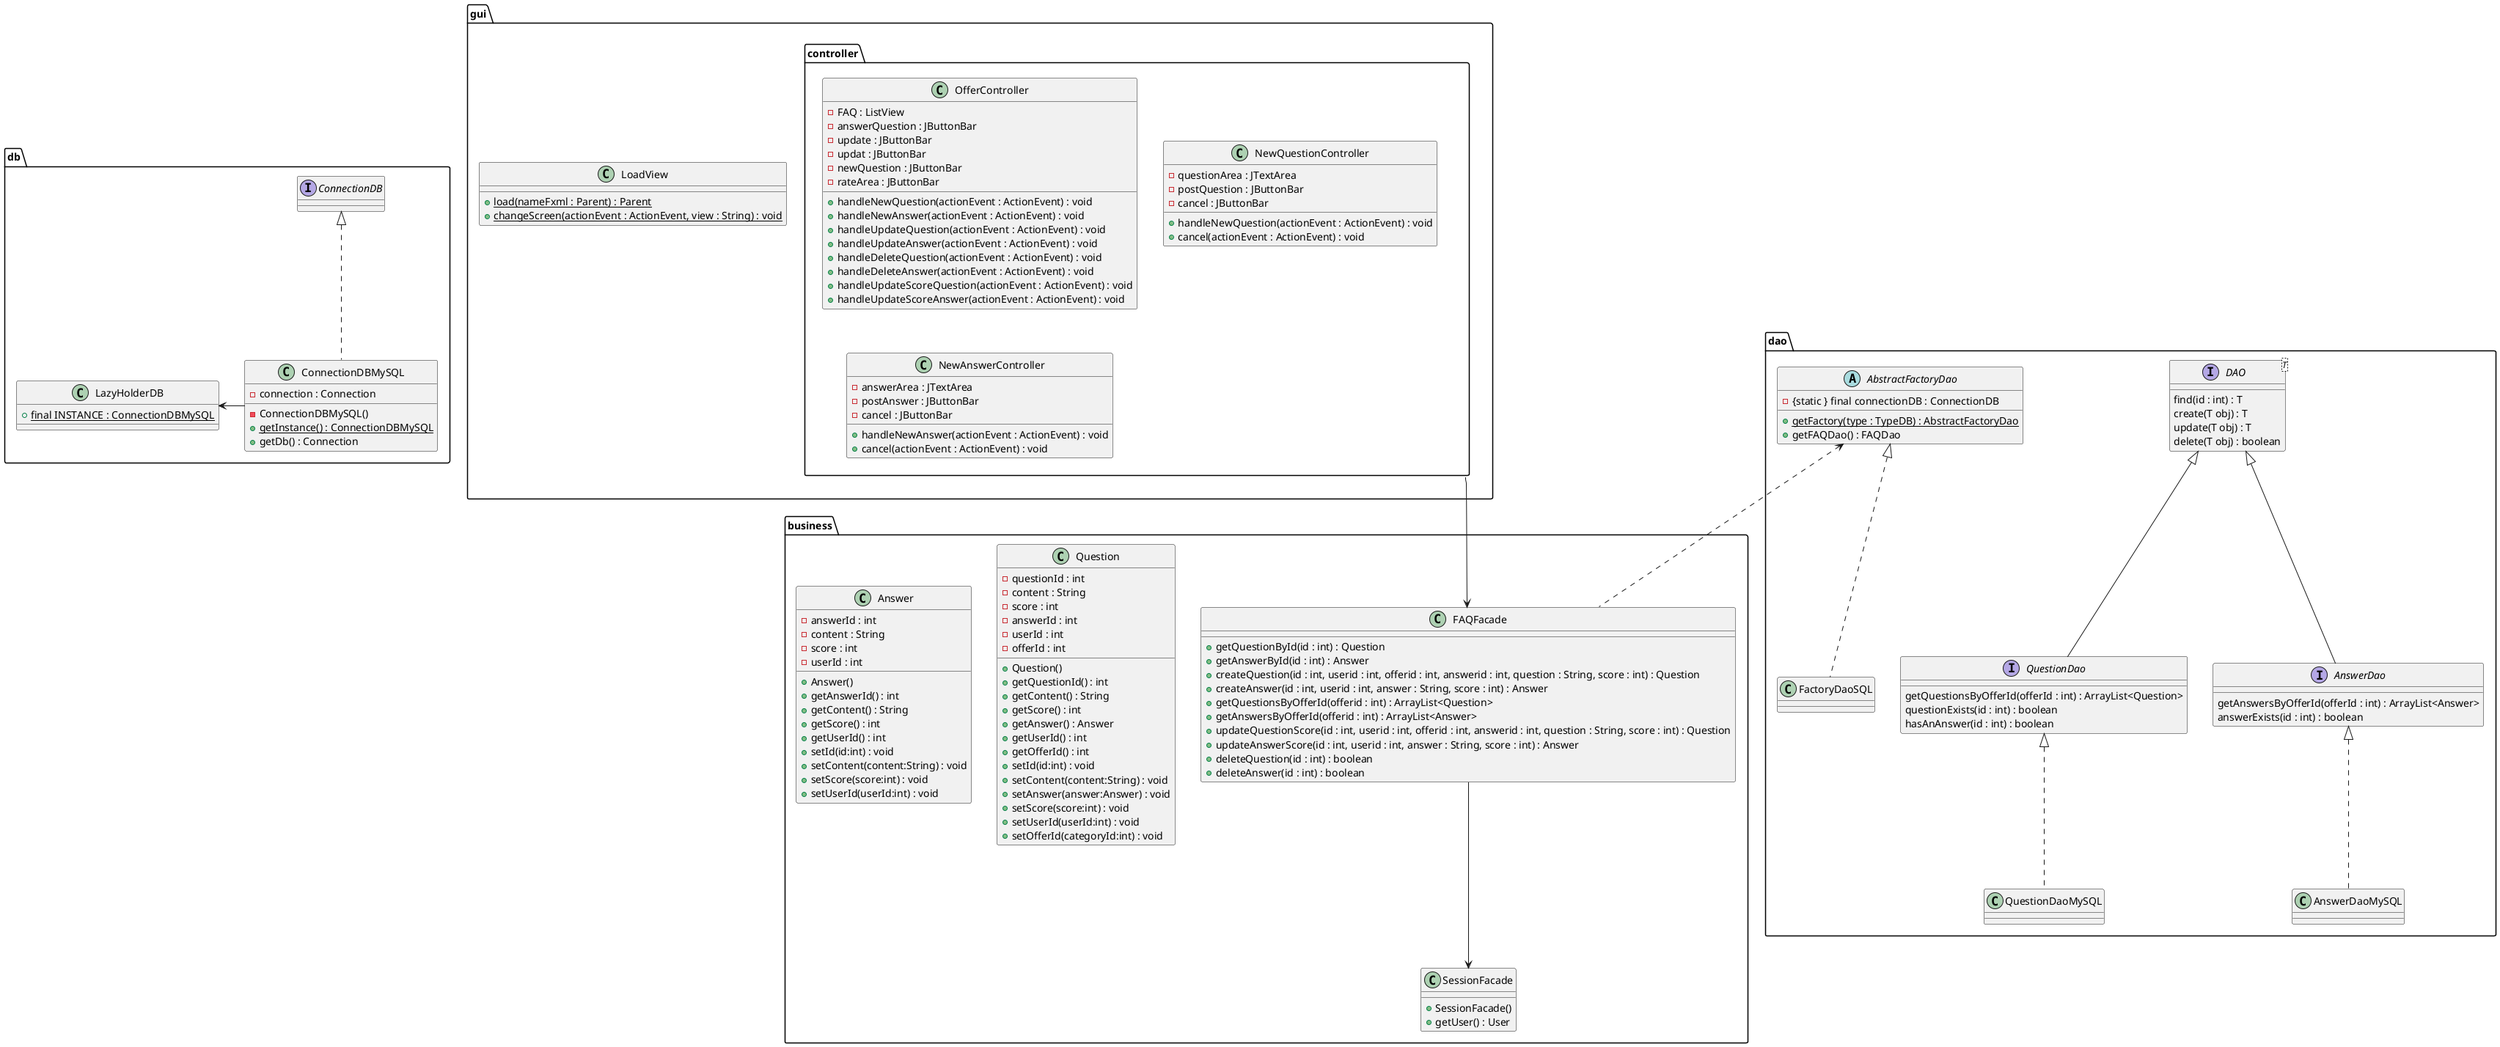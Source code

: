 @startuml

package dao {


    interface QuestionDao{
        getQuestionsByOfferId(offerId : int) : ArrayList<Question>
        questionExists(id : int) : boolean
        hasAnAnswer(id : int) : boolean
    }

    interface AnswerDao{
        getAnswersByOfferId(offerId : int) : ArrayList<Answer>
        answerExists(id : int) : boolean
    }

    class QuestionDaoMySQL
    QuestionDaoMySQL .up.|> QuestionDao

    class AnswerDaoMySQL
    FactoryDaoSQL .up.|> AbstractFactoryDao
    AnswerDaoMySQL .up.|> AnswerDao

    interface DAO<T>{
        find(id : int) : T
        create(T obj) : T
        update(T obj) : T
        delete(T obj) : boolean
    }

    abstract AbstractFactoryDao{
        - {static } final connectionDB : ConnectionDB
        + {static} getFactory(type : TypeDB) : AbstractFactoryDao
        + getFAQDao() : FAQDao
    }

    class FactoryDaoSQL{
    }

    DAO <|-- AnswerDao
    DAO <|-- QuestionDao
}
package db{
    class ConnectionDBMySQL{
        - connection : Connection
        - ConnectionDBMySQL()
        + {static} getInstance() : ConnectionDBMySQL
        + getDb() : Connection
    }

    class LazyHolderDB{
        + {static} final INSTANCE : ConnectionDBMySQL
    }
    interface ConnectionDB
    ConnectionDBMySQL -Left-> LazyHolderDB
    ConnectionDBMySQL .up.|> ConnectionDB

}
package business{
    class SessionFacade{
        + SessionFacade()
        + getUser() : User
    }

    class Question{
        -questionId : int
        -content : String
        -score : int
        -answerId : int
        -userId : int
        -offerId : int
        + Question()
        + getQuestionId() : int
        + getContent() : String
        + getScore() : int
        + getAnswer() : Answer
        + getUserId() : int
        + getOfferId() : int
        + setId(id:int) : void
        + setContent(content:String) : void
        + setAnswer(answer:Answer) : void
        + setScore(score:int) : void
        + setUserId(userId:int) : void
        + setOfferId(categoryId:int) : void
    }

    class Answer{
        -answerId : int
        -content : String
        -score : int
        -userId : int
        + Answer()
        + getAnswerId() : int
        + getContent() : String
        + getScore() : int
        + getUserId() : int
        + setId(id:int) : void
        + setContent(content:String) : void
        + setScore(score:int) : void
        + setUserId(userId:int) : void
    }

    class FAQFacade{
        + getQuestionById(id : int) : Question
        + getAnswerById(id : int) : Answer
        + createQuestion(id : int, userid : int, offerid : int, answerid : int, question : String, score : int) : Question
        + createAnswer(id : int, userid : int, answer : String, score : int) : Answer
        + getQuestionsByOfferId(offerid : int) : ArrayList<Question>
        + getAnswersByOfferId(offerid : int) : ArrayList<Answer>
        + updateQuestionScore(id : int, userid : int, offerid : int, answerid : int, question : String, score : int) : Question
        + updateAnswerScore(id : int, userid : int, answer : String, score : int) : Answer
        + deleteQuestion(id : int) : boolean
        + deleteAnswer(id : int) : boolean
    }

}

package gui{

    class LoadView{
        + {static} load(nameFxml : Parent) : Parent
        + {static} changeScreen(actionEvent : ActionEvent, view : String) : void
    }

    package controller{

        class OfferController {
            - FAQ : ListView
            - answerQuestion : JButtonBar
            - update : JButtonBar
            - updat : JButtonBar
            - newQuestion : JButtonBar
            - rateArea : JButtonBar
            + handleNewQuestion(actionEvent : ActionEvent) : void
            + handleNewAnswer(actionEvent : ActionEvent) : void
            + handleUpdateQuestion(actionEvent : ActionEvent) : void
            + handleUpdateAnswer(actionEvent : ActionEvent) : void
            + handleDeleteQuestion(actionEvent : ActionEvent) : void
            + handleDeleteAnswer(actionEvent : ActionEvent) : void
            + handleUpdateScoreQuestion(actionEvent : ActionEvent) : void
            + handleUpdateScoreAnswer(actionEvent : ActionEvent) : void
        }

        class NewQuestionController {
            - questionArea : JTextArea
            - postQuestion : JButtonBar
            - cancel : JButtonBar
            + handleNewQuestion(actionEvent : ActionEvent) : void
            + cancel(actionEvent : ActionEvent) : void
        }

        class NewAnswerController {
            - answerArea : JTextArea
            - postAnswer : JButtonBar
            - cancel : JButtonBar
            + handleNewAnswer(actionEvent : ActionEvent) : void
            + cancel(actionEvent : ActionEvent) : void
        }
    }
}
FAQFacade <--Up- controller
SessionFacade <--Up- FAQFacade
FAQFacade .Up.> AbstractFactoryDao



@enduml